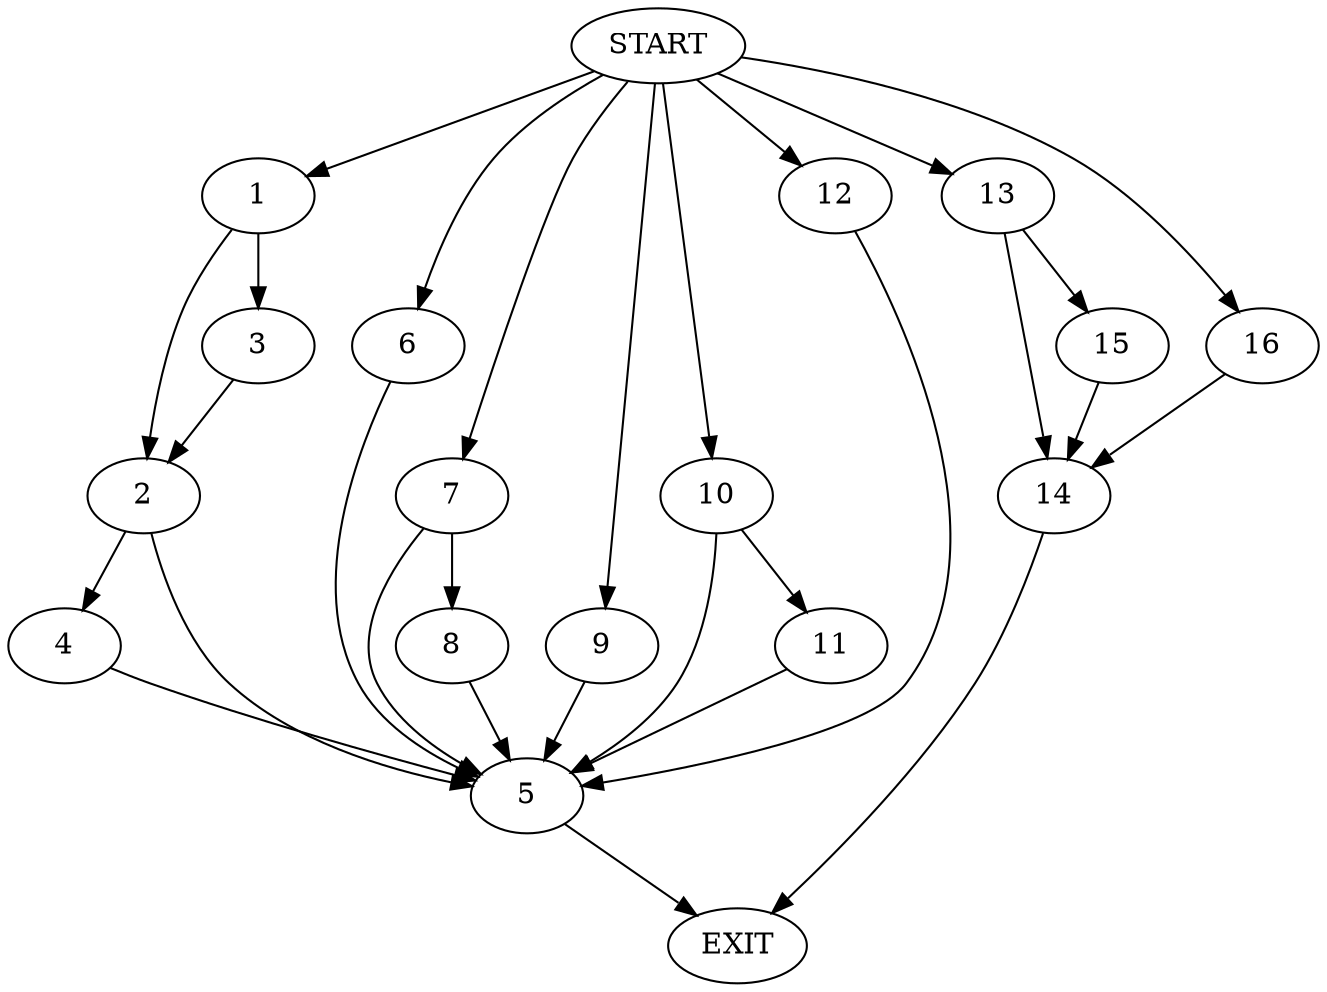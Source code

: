 digraph {
0 [label="START"]
17 [label="EXIT"]
0 -> 1
1 -> 2
1 -> 3
3 -> 2
2 -> 4
2 -> 5
4 -> 5
5 -> 17
0 -> 6
6 -> 5
0 -> 7
7 -> 8
7 -> 5
8 -> 5
0 -> 9
9 -> 5
0 -> 10
10 -> 11
10 -> 5
11 -> 5
0 -> 12
12 -> 5
0 -> 13
13 -> 14
13 -> 15
14 -> 17
15 -> 14
0 -> 16
16 -> 14
}
